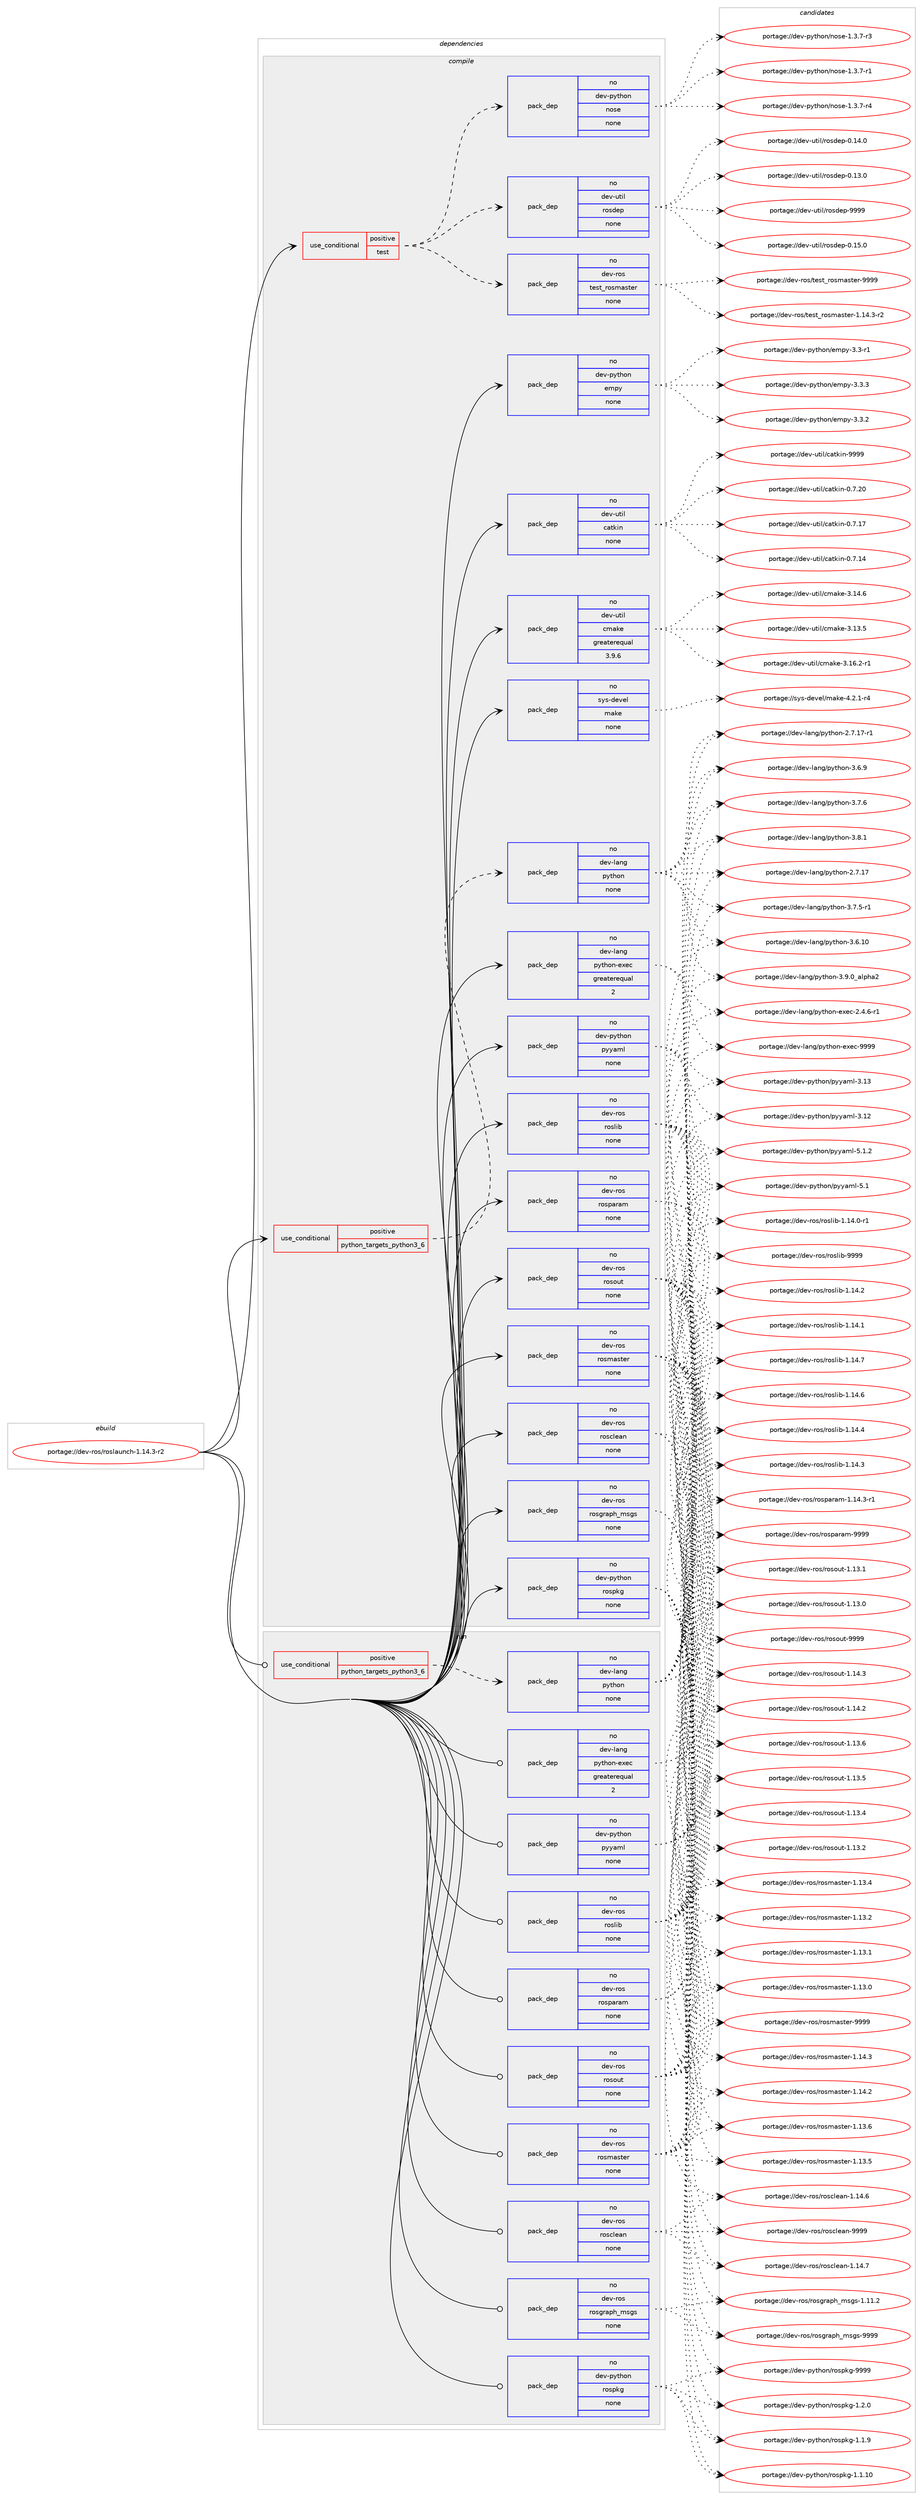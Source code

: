 digraph prolog {

# *************
# Graph options
# *************

newrank=true;
concentrate=true;
compound=true;
graph [rankdir=LR,fontname=Helvetica,fontsize=10,ranksep=1.5];#, ranksep=2.5, nodesep=0.2];
edge  [arrowhead=vee];
node  [fontname=Helvetica,fontsize=10];

# **********
# The ebuild
# **********

subgraph cluster_leftcol {
color=gray;
label=<<i>ebuild</i>>;
id [label="portage://dev-ros/roslaunch-1.14.3-r2", color=red, width=4, href="../dev-ros/roslaunch-1.14.3-r2.svg"];
}

# ****************
# The dependencies
# ****************

subgraph cluster_midcol {
color=gray;
label=<<i>dependencies</i>>;
subgraph cluster_compile {
fillcolor="#eeeeee";
style=filled;
label=<<i>compile</i>>;
subgraph cond97978 {
dependency388054 [label=<<TABLE BORDER="0" CELLBORDER="1" CELLSPACING="0" CELLPADDING="4"><TR><TD ROWSPAN="3" CELLPADDING="10">use_conditional</TD></TR><TR><TD>positive</TD></TR><TR><TD>python_targets_python3_6</TD></TR></TABLE>>, shape=none, color=red];
subgraph pack285223 {
dependency388055 [label=<<TABLE BORDER="0" CELLBORDER="1" CELLSPACING="0" CELLPADDING="4" WIDTH="220"><TR><TD ROWSPAN="6" CELLPADDING="30">pack_dep</TD></TR><TR><TD WIDTH="110">no</TD></TR><TR><TD>dev-lang</TD></TR><TR><TD>python</TD></TR><TR><TD>none</TD></TR><TR><TD></TD></TR></TABLE>>, shape=none, color=blue];
}
dependency388054:e -> dependency388055:w [weight=20,style="dashed",arrowhead="vee"];
}
id:e -> dependency388054:w [weight=20,style="solid",arrowhead="vee"];
subgraph cond97979 {
dependency388056 [label=<<TABLE BORDER="0" CELLBORDER="1" CELLSPACING="0" CELLPADDING="4"><TR><TD ROWSPAN="3" CELLPADDING="10">use_conditional</TD></TR><TR><TD>positive</TD></TR><TR><TD>test</TD></TR></TABLE>>, shape=none, color=red];
subgraph pack285224 {
dependency388057 [label=<<TABLE BORDER="0" CELLBORDER="1" CELLSPACING="0" CELLPADDING="4" WIDTH="220"><TR><TD ROWSPAN="6" CELLPADDING="30">pack_dep</TD></TR><TR><TD WIDTH="110">no</TD></TR><TR><TD>dev-util</TD></TR><TR><TD>rosdep</TD></TR><TR><TD>none</TD></TR><TR><TD></TD></TR></TABLE>>, shape=none, color=blue];
}
dependency388056:e -> dependency388057:w [weight=20,style="dashed",arrowhead="vee"];
subgraph pack285225 {
dependency388058 [label=<<TABLE BORDER="0" CELLBORDER="1" CELLSPACING="0" CELLPADDING="4" WIDTH="220"><TR><TD ROWSPAN="6" CELLPADDING="30">pack_dep</TD></TR><TR><TD WIDTH="110">no</TD></TR><TR><TD>dev-python</TD></TR><TR><TD>nose</TD></TR><TR><TD>none</TD></TR><TR><TD></TD></TR></TABLE>>, shape=none, color=blue];
}
dependency388056:e -> dependency388058:w [weight=20,style="dashed",arrowhead="vee"];
subgraph pack285226 {
dependency388059 [label=<<TABLE BORDER="0" CELLBORDER="1" CELLSPACING="0" CELLPADDING="4" WIDTH="220"><TR><TD ROWSPAN="6" CELLPADDING="30">pack_dep</TD></TR><TR><TD WIDTH="110">no</TD></TR><TR><TD>dev-ros</TD></TR><TR><TD>test_rosmaster</TD></TR><TR><TD>none</TD></TR><TR><TD></TD></TR></TABLE>>, shape=none, color=blue];
}
dependency388056:e -> dependency388059:w [weight=20,style="dashed",arrowhead="vee"];
}
id:e -> dependency388056:w [weight=20,style="solid",arrowhead="vee"];
subgraph pack285227 {
dependency388060 [label=<<TABLE BORDER="0" CELLBORDER="1" CELLSPACING="0" CELLPADDING="4" WIDTH="220"><TR><TD ROWSPAN="6" CELLPADDING="30">pack_dep</TD></TR><TR><TD WIDTH="110">no</TD></TR><TR><TD>dev-lang</TD></TR><TR><TD>python-exec</TD></TR><TR><TD>greaterequal</TD></TR><TR><TD>2</TD></TR></TABLE>>, shape=none, color=blue];
}
id:e -> dependency388060:w [weight=20,style="solid",arrowhead="vee"];
subgraph pack285228 {
dependency388061 [label=<<TABLE BORDER="0" CELLBORDER="1" CELLSPACING="0" CELLPADDING="4" WIDTH="220"><TR><TD ROWSPAN="6" CELLPADDING="30">pack_dep</TD></TR><TR><TD WIDTH="110">no</TD></TR><TR><TD>dev-python</TD></TR><TR><TD>empy</TD></TR><TR><TD>none</TD></TR><TR><TD></TD></TR></TABLE>>, shape=none, color=blue];
}
id:e -> dependency388061:w [weight=20,style="solid",arrowhead="vee"];
subgraph pack285229 {
dependency388062 [label=<<TABLE BORDER="0" CELLBORDER="1" CELLSPACING="0" CELLPADDING="4" WIDTH="220"><TR><TD ROWSPAN="6" CELLPADDING="30">pack_dep</TD></TR><TR><TD WIDTH="110">no</TD></TR><TR><TD>dev-python</TD></TR><TR><TD>pyyaml</TD></TR><TR><TD>none</TD></TR><TR><TD></TD></TR></TABLE>>, shape=none, color=blue];
}
id:e -> dependency388062:w [weight=20,style="solid",arrowhead="vee"];
subgraph pack285230 {
dependency388063 [label=<<TABLE BORDER="0" CELLBORDER="1" CELLSPACING="0" CELLPADDING="4" WIDTH="220"><TR><TD ROWSPAN="6" CELLPADDING="30">pack_dep</TD></TR><TR><TD WIDTH="110">no</TD></TR><TR><TD>dev-python</TD></TR><TR><TD>rospkg</TD></TR><TR><TD>none</TD></TR><TR><TD></TD></TR></TABLE>>, shape=none, color=blue];
}
id:e -> dependency388063:w [weight=20,style="solid",arrowhead="vee"];
subgraph pack285231 {
dependency388064 [label=<<TABLE BORDER="0" CELLBORDER="1" CELLSPACING="0" CELLPADDING="4" WIDTH="220"><TR><TD ROWSPAN="6" CELLPADDING="30">pack_dep</TD></TR><TR><TD WIDTH="110">no</TD></TR><TR><TD>dev-ros</TD></TR><TR><TD>rosclean</TD></TR><TR><TD>none</TD></TR><TR><TD></TD></TR></TABLE>>, shape=none, color=blue];
}
id:e -> dependency388064:w [weight=20,style="solid",arrowhead="vee"];
subgraph pack285232 {
dependency388065 [label=<<TABLE BORDER="0" CELLBORDER="1" CELLSPACING="0" CELLPADDING="4" WIDTH="220"><TR><TD ROWSPAN="6" CELLPADDING="30">pack_dep</TD></TR><TR><TD WIDTH="110">no</TD></TR><TR><TD>dev-ros</TD></TR><TR><TD>rosgraph_msgs</TD></TR><TR><TD>none</TD></TR><TR><TD></TD></TR></TABLE>>, shape=none, color=blue];
}
id:e -> dependency388065:w [weight=20,style="solid",arrowhead="vee"];
subgraph pack285233 {
dependency388066 [label=<<TABLE BORDER="0" CELLBORDER="1" CELLSPACING="0" CELLPADDING="4" WIDTH="220"><TR><TD ROWSPAN="6" CELLPADDING="30">pack_dep</TD></TR><TR><TD WIDTH="110">no</TD></TR><TR><TD>dev-ros</TD></TR><TR><TD>roslib</TD></TR><TR><TD>none</TD></TR><TR><TD></TD></TR></TABLE>>, shape=none, color=blue];
}
id:e -> dependency388066:w [weight=20,style="solid",arrowhead="vee"];
subgraph pack285234 {
dependency388067 [label=<<TABLE BORDER="0" CELLBORDER="1" CELLSPACING="0" CELLPADDING="4" WIDTH="220"><TR><TD ROWSPAN="6" CELLPADDING="30">pack_dep</TD></TR><TR><TD WIDTH="110">no</TD></TR><TR><TD>dev-ros</TD></TR><TR><TD>rosmaster</TD></TR><TR><TD>none</TD></TR><TR><TD></TD></TR></TABLE>>, shape=none, color=blue];
}
id:e -> dependency388067:w [weight=20,style="solid",arrowhead="vee"];
subgraph pack285235 {
dependency388068 [label=<<TABLE BORDER="0" CELLBORDER="1" CELLSPACING="0" CELLPADDING="4" WIDTH="220"><TR><TD ROWSPAN="6" CELLPADDING="30">pack_dep</TD></TR><TR><TD WIDTH="110">no</TD></TR><TR><TD>dev-ros</TD></TR><TR><TD>rosout</TD></TR><TR><TD>none</TD></TR><TR><TD></TD></TR></TABLE>>, shape=none, color=blue];
}
id:e -> dependency388068:w [weight=20,style="solid",arrowhead="vee"];
subgraph pack285236 {
dependency388069 [label=<<TABLE BORDER="0" CELLBORDER="1" CELLSPACING="0" CELLPADDING="4" WIDTH="220"><TR><TD ROWSPAN="6" CELLPADDING="30">pack_dep</TD></TR><TR><TD WIDTH="110">no</TD></TR><TR><TD>dev-ros</TD></TR><TR><TD>rosparam</TD></TR><TR><TD>none</TD></TR><TR><TD></TD></TR></TABLE>>, shape=none, color=blue];
}
id:e -> dependency388069:w [weight=20,style="solid",arrowhead="vee"];
subgraph pack285237 {
dependency388070 [label=<<TABLE BORDER="0" CELLBORDER="1" CELLSPACING="0" CELLPADDING="4" WIDTH="220"><TR><TD ROWSPAN="6" CELLPADDING="30">pack_dep</TD></TR><TR><TD WIDTH="110">no</TD></TR><TR><TD>dev-util</TD></TR><TR><TD>catkin</TD></TR><TR><TD>none</TD></TR><TR><TD></TD></TR></TABLE>>, shape=none, color=blue];
}
id:e -> dependency388070:w [weight=20,style="solid",arrowhead="vee"];
subgraph pack285238 {
dependency388071 [label=<<TABLE BORDER="0" CELLBORDER="1" CELLSPACING="0" CELLPADDING="4" WIDTH="220"><TR><TD ROWSPAN="6" CELLPADDING="30">pack_dep</TD></TR><TR><TD WIDTH="110">no</TD></TR><TR><TD>dev-util</TD></TR><TR><TD>cmake</TD></TR><TR><TD>greaterequal</TD></TR><TR><TD>3.9.6</TD></TR></TABLE>>, shape=none, color=blue];
}
id:e -> dependency388071:w [weight=20,style="solid",arrowhead="vee"];
subgraph pack285239 {
dependency388072 [label=<<TABLE BORDER="0" CELLBORDER="1" CELLSPACING="0" CELLPADDING="4" WIDTH="220"><TR><TD ROWSPAN="6" CELLPADDING="30">pack_dep</TD></TR><TR><TD WIDTH="110">no</TD></TR><TR><TD>sys-devel</TD></TR><TR><TD>make</TD></TR><TR><TD>none</TD></TR><TR><TD></TD></TR></TABLE>>, shape=none, color=blue];
}
id:e -> dependency388072:w [weight=20,style="solid",arrowhead="vee"];
}
subgraph cluster_compileandrun {
fillcolor="#eeeeee";
style=filled;
label=<<i>compile and run</i>>;
}
subgraph cluster_run {
fillcolor="#eeeeee";
style=filled;
label=<<i>run</i>>;
subgraph cond97980 {
dependency388073 [label=<<TABLE BORDER="0" CELLBORDER="1" CELLSPACING="0" CELLPADDING="4"><TR><TD ROWSPAN="3" CELLPADDING="10">use_conditional</TD></TR><TR><TD>positive</TD></TR><TR><TD>python_targets_python3_6</TD></TR></TABLE>>, shape=none, color=red];
subgraph pack285240 {
dependency388074 [label=<<TABLE BORDER="0" CELLBORDER="1" CELLSPACING="0" CELLPADDING="4" WIDTH="220"><TR><TD ROWSPAN="6" CELLPADDING="30">pack_dep</TD></TR><TR><TD WIDTH="110">no</TD></TR><TR><TD>dev-lang</TD></TR><TR><TD>python</TD></TR><TR><TD>none</TD></TR><TR><TD></TD></TR></TABLE>>, shape=none, color=blue];
}
dependency388073:e -> dependency388074:w [weight=20,style="dashed",arrowhead="vee"];
}
id:e -> dependency388073:w [weight=20,style="solid",arrowhead="odot"];
subgraph pack285241 {
dependency388075 [label=<<TABLE BORDER="0" CELLBORDER="1" CELLSPACING="0" CELLPADDING="4" WIDTH="220"><TR><TD ROWSPAN="6" CELLPADDING="30">pack_dep</TD></TR><TR><TD WIDTH="110">no</TD></TR><TR><TD>dev-lang</TD></TR><TR><TD>python-exec</TD></TR><TR><TD>greaterequal</TD></TR><TR><TD>2</TD></TR></TABLE>>, shape=none, color=blue];
}
id:e -> dependency388075:w [weight=20,style="solid",arrowhead="odot"];
subgraph pack285242 {
dependency388076 [label=<<TABLE BORDER="0" CELLBORDER="1" CELLSPACING="0" CELLPADDING="4" WIDTH="220"><TR><TD ROWSPAN="6" CELLPADDING="30">pack_dep</TD></TR><TR><TD WIDTH="110">no</TD></TR><TR><TD>dev-python</TD></TR><TR><TD>pyyaml</TD></TR><TR><TD>none</TD></TR><TR><TD></TD></TR></TABLE>>, shape=none, color=blue];
}
id:e -> dependency388076:w [weight=20,style="solid",arrowhead="odot"];
subgraph pack285243 {
dependency388077 [label=<<TABLE BORDER="0" CELLBORDER="1" CELLSPACING="0" CELLPADDING="4" WIDTH="220"><TR><TD ROWSPAN="6" CELLPADDING="30">pack_dep</TD></TR><TR><TD WIDTH="110">no</TD></TR><TR><TD>dev-python</TD></TR><TR><TD>rospkg</TD></TR><TR><TD>none</TD></TR><TR><TD></TD></TR></TABLE>>, shape=none, color=blue];
}
id:e -> dependency388077:w [weight=20,style="solid",arrowhead="odot"];
subgraph pack285244 {
dependency388078 [label=<<TABLE BORDER="0" CELLBORDER="1" CELLSPACING="0" CELLPADDING="4" WIDTH="220"><TR><TD ROWSPAN="6" CELLPADDING="30">pack_dep</TD></TR><TR><TD WIDTH="110">no</TD></TR><TR><TD>dev-ros</TD></TR><TR><TD>rosclean</TD></TR><TR><TD>none</TD></TR><TR><TD></TD></TR></TABLE>>, shape=none, color=blue];
}
id:e -> dependency388078:w [weight=20,style="solid",arrowhead="odot"];
subgraph pack285245 {
dependency388079 [label=<<TABLE BORDER="0" CELLBORDER="1" CELLSPACING="0" CELLPADDING="4" WIDTH="220"><TR><TD ROWSPAN="6" CELLPADDING="30">pack_dep</TD></TR><TR><TD WIDTH="110">no</TD></TR><TR><TD>dev-ros</TD></TR><TR><TD>rosgraph_msgs</TD></TR><TR><TD>none</TD></TR><TR><TD></TD></TR></TABLE>>, shape=none, color=blue];
}
id:e -> dependency388079:w [weight=20,style="solid",arrowhead="odot"];
subgraph pack285246 {
dependency388080 [label=<<TABLE BORDER="0" CELLBORDER="1" CELLSPACING="0" CELLPADDING="4" WIDTH="220"><TR><TD ROWSPAN="6" CELLPADDING="30">pack_dep</TD></TR><TR><TD WIDTH="110">no</TD></TR><TR><TD>dev-ros</TD></TR><TR><TD>roslib</TD></TR><TR><TD>none</TD></TR><TR><TD></TD></TR></TABLE>>, shape=none, color=blue];
}
id:e -> dependency388080:w [weight=20,style="solid",arrowhead="odot"];
subgraph pack285247 {
dependency388081 [label=<<TABLE BORDER="0" CELLBORDER="1" CELLSPACING="0" CELLPADDING="4" WIDTH="220"><TR><TD ROWSPAN="6" CELLPADDING="30">pack_dep</TD></TR><TR><TD WIDTH="110">no</TD></TR><TR><TD>dev-ros</TD></TR><TR><TD>rosmaster</TD></TR><TR><TD>none</TD></TR><TR><TD></TD></TR></TABLE>>, shape=none, color=blue];
}
id:e -> dependency388081:w [weight=20,style="solid",arrowhead="odot"];
subgraph pack285248 {
dependency388082 [label=<<TABLE BORDER="0" CELLBORDER="1" CELLSPACING="0" CELLPADDING="4" WIDTH="220"><TR><TD ROWSPAN="6" CELLPADDING="30">pack_dep</TD></TR><TR><TD WIDTH="110">no</TD></TR><TR><TD>dev-ros</TD></TR><TR><TD>rosout</TD></TR><TR><TD>none</TD></TR><TR><TD></TD></TR></TABLE>>, shape=none, color=blue];
}
id:e -> dependency388082:w [weight=20,style="solid",arrowhead="odot"];
subgraph pack285249 {
dependency388083 [label=<<TABLE BORDER="0" CELLBORDER="1" CELLSPACING="0" CELLPADDING="4" WIDTH="220"><TR><TD ROWSPAN="6" CELLPADDING="30">pack_dep</TD></TR><TR><TD WIDTH="110">no</TD></TR><TR><TD>dev-ros</TD></TR><TR><TD>rosparam</TD></TR><TR><TD>none</TD></TR><TR><TD></TD></TR></TABLE>>, shape=none, color=blue];
}
id:e -> dependency388083:w [weight=20,style="solid",arrowhead="odot"];
}
}

# **************
# The candidates
# **************

subgraph cluster_choices {
rank=same;
color=gray;
label=<<i>candidates</i>>;

subgraph choice285223 {
color=black;
nodesep=1;
choice10010111845108971101034711212111610411111045514657464895971081121049750 [label="portage://dev-lang/python-3.9.0_alpha2", color=red, width=4,href="../dev-lang/python-3.9.0_alpha2.svg"];
choice100101118451089711010347112121116104111110455146564649 [label="portage://dev-lang/python-3.8.1", color=red, width=4,href="../dev-lang/python-3.8.1.svg"];
choice100101118451089711010347112121116104111110455146554654 [label="portage://dev-lang/python-3.7.6", color=red, width=4,href="../dev-lang/python-3.7.6.svg"];
choice1001011184510897110103471121211161041111104551465546534511449 [label="portage://dev-lang/python-3.7.5-r1", color=red, width=4,href="../dev-lang/python-3.7.5-r1.svg"];
choice100101118451089711010347112121116104111110455146544657 [label="portage://dev-lang/python-3.6.9", color=red, width=4,href="../dev-lang/python-3.6.9.svg"];
choice10010111845108971101034711212111610411111045514654464948 [label="portage://dev-lang/python-3.6.10", color=red, width=4,href="../dev-lang/python-3.6.10.svg"];
choice100101118451089711010347112121116104111110455046554649554511449 [label="portage://dev-lang/python-2.7.17-r1", color=red, width=4,href="../dev-lang/python-2.7.17-r1.svg"];
choice10010111845108971101034711212111610411111045504655464955 [label="portage://dev-lang/python-2.7.17", color=red, width=4,href="../dev-lang/python-2.7.17.svg"];
dependency388055:e -> choice10010111845108971101034711212111610411111045514657464895971081121049750:w [style=dotted,weight="100"];
dependency388055:e -> choice100101118451089711010347112121116104111110455146564649:w [style=dotted,weight="100"];
dependency388055:e -> choice100101118451089711010347112121116104111110455146554654:w [style=dotted,weight="100"];
dependency388055:e -> choice1001011184510897110103471121211161041111104551465546534511449:w [style=dotted,weight="100"];
dependency388055:e -> choice100101118451089711010347112121116104111110455146544657:w [style=dotted,weight="100"];
dependency388055:e -> choice10010111845108971101034711212111610411111045514654464948:w [style=dotted,weight="100"];
dependency388055:e -> choice100101118451089711010347112121116104111110455046554649554511449:w [style=dotted,weight="100"];
dependency388055:e -> choice10010111845108971101034711212111610411111045504655464955:w [style=dotted,weight="100"];
}
subgraph choice285224 {
color=black;
nodesep=1;
choice10010111845117116105108471141111151001011124557575757 [label="portage://dev-util/rosdep-9999", color=red, width=4,href="../dev-util/rosdep-9999.svg"];
choice100101118451171161051084711411111510010111245484649534648 [label="portage://dev-util/rosdep-0.15.0", color=red, width=4,href="../dev-util/rosdep-0.15.0.svg"];
choice100101118451171161051084711411111510010111245484649524648 [label="portage://dev-util/rosdep-0.14.0", color=red, width=4,href="../dev-util/rosdep-0.14.0.svg"];
choice100101118451171161051084711411111510010111245484649514648 [label="portage://dev-util/rosdep-0.13.0", color=red, width=4,href="../dev-util/rosdep-0.13.0.svg"];
dependency388057:e -> choice10010111845117116105108471141111151001011124557575757:w [style=dotted,weight="100"];
dependency388057:e -> choice100101118451171161051084711411111510010111245484649534648:w [style=dotted,weight="100"];
dependency388057:e -> choice100101118451171161051084711411111510010111245484649524648:w [style=dotted,weight="100"];
dependency388057:e -> choice100101118451171161051084711411111510010111245484649514648:w [style=dotted,weight="100"];
}
subgraph choice285225 {
color=black;
nodesep=1;
choice10010111845112121116104111110471101111151014549465146554511452 [label="portage://dev-python/nose-1.3.7-r4", color=red, width=4,href="../dev-python/nose-1.3.7-r4.svg"];
choice10010111845112121116104111110471101111151014549465146554511451 [label="portage://dev-python/nose-1.3.7-r3", color=red, width=4,href="../dev-python/nose-1.3.7-r3.svg"];
choice10010111845112121116104111110471101111151014549465146554511449 [label="portage://dev-python/nose-1.3.7-r1", color=red, width=4,href="../dev-python/nose-1.3.7-r1.svg"];
dependency388058:e -> choice10010111845112121116104111110471101111151014549465146554511452:w [style=dotted,weight="100"];
dependency388058:e -> choice10010111845112121116104111110471101111151014549465146554511451:w [style=dotted,weight="100"];
dependency388058:e -> choice10010111845112121116104111110471101111151014549465146554511449:w [style=dotted,weight="100"];
}
subgraph choice285226 {
color=black;
nodesep=1;
choice100101118451141111154711610111511695114111115109971151161011144557575757 [label="portage://dev-ros/test_rosmaster-9999", color=red, width=4,href="../dev-ros/test_rosmaster-9999.svg"];
choice10010111845114111115471161011151169511411111510997115116101114454946495246514511450 [label="portage://dev-ros/test_rosmaster-1.14.3-r2", color=red, width=4,href="../dev-ros/test_rosmaster-1.14.3-r2.svg"];
dependency388059:e -> choice100101118451141111154711610111511695114111115109971151161011144557575757:w [style=dotted,weight="100"];
dependency388059:e -> choice10010111845114111115471161011151169511411111510997115116101114454946495246514511450:w [style=dotted,weight="100"];
}
subgraph choice285227 {
color=black;
nodesep=1;
choice10010111845108971101034711212111610411111045101120101994557575757 [label="portage://dev-lang/python-exec-9999", color=red, width=4,href="../dev-lang/python-exec-9999.svg"];
choice10010111845108971101034711212111610411111045101120101994550465246544511449 [label="portage://dev-lang/python-exec-2.4.6-r1", color=red, width=4,href="../dev-lang/python-exec-2.4.6-r1.svg"];
dependency388060:e -> choice10010111845108971101034711212111610411111045101120101994557575757:w [style=dotted,weight="100"];
dependency388060:e -> choice10010111845108971101034711212111610411111045101120101994550465246544511449:w [style=dotted,weight="100"];
}
subgraph choice285228 {
color=black;
nodesep=1;
choice1001011184511212111610411111047101109112121455146514651 [label="portage://dev-python/empy-3.3.3", color=red, width=4,href="../dev-python/empy-3.3.3.svg"];
choice1001011184511212111610411111047101109112121455146514650 [label="portage://dev-python/empy-3.3.2", color=red, width=4,href="../dev-python/empy-3.3.2.svg"];
choice1001011184511212111610411111047101109112121455146514511449 [label="portage://dev-python/empy-3.3-r1", color=red, width=4,href="../dev-python/empy-3.3-r1.svg"];
dependency388061:e -> choice1001011184511212111610411111047101109112121455146514651:w [style=dotted,weight="100"];
dependency388061:e -> choice1001011184511212111610411111047101109112121455146514650:w [style=dotted,weight="100"];
dependency388061:e -> choice1001011184511212111610411111047101109112121455146514511449:w [style=dotted,weight="100"];
}
subgraph choice285229 {
color=black;
nodesep=1;
choice100101118451121211161041111104711212112197109108455346494650 [label="portage://dev-python/pyyaml-5.1.2", color=red, width=4,href="../dev-python/pyyaml-5.1.2.svg"];
choice10010111845112121116104111110471121211219710910845534649 [label="portage://dev-python/pyyaml-5.1", color=red, width=4,href="../dev-python/pyyaml-5.1.svg"];
choice1001011184511212111610411111047112121121971091084551464951 [label="portage://dev-python/pyyaml-3.13", color=red, width=4,href="../dev-python/pyyaml-3.13.svg"];
choice1001011184511212111610411111047112121121971091084551464950 [label="portage://dev-python/pyyaml-3.12", color=red, width=4,href="../dev-python/pyyaml-3.12.svg"];
dependency388062:e -> choice100101118451121211161041111104711212112197109108455346494650:w [style=dotted,weight="100"];
dependency388062:e -> choice10010111845112121116104111110471121211219710910845534649:w [style=dotted,weight="100"];
dependency388062:e -> choice1001011184511212111610411111047112121121971091084551464951:w [style=dotted,weight="100"];
dependency388062:e -> choice1001011184511212111610411111047112121121971091084551464950:w [style=dotted,weight="100"];
}
subgraph choice285230 {
color=black;
nodesep=1;
choice10010111845112121116104111110471141111151121071034557575757 [label="portage://dev-python/rospkg-9999", color=red, width=4,href="../dev-python/rospkg-9999.svg"];
choice1001011184511212111610411111047114111115112107103454946504648 [label="portage://dev-python/rospkg-1.2.0", color=red, width=4,href="../dev-python/rospkg-1.2.0.svg"];
choice1001011184511212111610411111047114111115112107103454946494657 [label="portage://dev-python/rospkg-1.1.9", color=red, width=4,href="../dev-python/rospkg-1.1.9.svg"];
choice100101118451121211161041111104711411111511210710345494649464948 [label="portage://dev-python/rospkg-1.1.10", color=red, width=4,href="../dev-python/rospkg-1.1.10.svg"];
dependency388063:e -> choice10010111845112121116104111110471141111151121071034557575757:w [style=dotted,weight="100"];
dependency388063:e -> choice1001011184511212111610411111047114111115112107103454946504648:w [style=dotted,weight="100"];
dependency388063:e -> choice1001011184511212111610411111047114111115112107103454946494657:w [style=dotted,weight="100"];
dependency388063:e -> choice100101118451121211161041111104711411111511210710345494649464948:w [style=dotted,weight="100"];
}
subgraph choice285231 {
color=black;
nodesep=1;
choice100101118451141111154711411111599108101971104557575757 [label="portage://dev-ros/rosclean-9999", color=red, width=4,href="../dev-ros/rosclean-9999.svg"];
choice1001011184511411111547114111115991081019711045494649524655 [label="portage://dev-ros/rosclean-1.14.7", color=red, width=4,href="../dev-ros/rosclean-1.14.7.svg"];
choice1001011184511411111547114111115991081019711045494649524654 [label="portage://dev-ros/rosclean-1.14.6", color=red, width=4,href="../dev-ros/rosclean-1.14.6.svg"];
dependency388064:e -> choice100101118451141111154711411111599108101971104557575757:w [style=dotted,weight="100"];
dependency388064:e -> choice1001011184511411111547114111115991081019711045494649524655:w [style=dotted,weight="100"];
dependency388064:e -> choice1001011184511411111547114111115991081019711045494649524654:w [style=dotted,weight="100"];
}
subgraph choice285232 {
color=black;
nodesep=1;
choice100101118451141111154711411111510311497112104951091151031154557575757 [label="portage://dev-ros/rosgraph_msgs-9999", color=red, width=4,href="../dev-ros/rosgraph_msgs-9999.svg"];
choice1001011184511411111547114111115103114971121049510911510311545494649494650 [label="portage://dev-ros/rosgraph_msgs-1.11.2", color=red, width=4,href="../dev-ros/rosgraph_msgs-1.11.2.svg"];
dependency388065:e -> choice100101118451141111154711411111510311497112104951091151031154557575757:w [style=dotted,weight="100"];
dependency388065:e -> choice1001011184511411111547114111115103114971121049510911510311545494649494650:w [style=dotted,weight="100"];
}
subgraph choice285233 {
color=black;
nodesep=1;
choice1001011184511411111547114111115108105984557575757 [label="portage://dev-ros/roslib-9999", color=red, width=4,href="../dev-ros/roslib-9999.svg"];
choice10010111845114111115471141111151081059845494649524655 [label="portage://dev-ros/roslib-1.14.7", color=red, width=4,href="../dev-ros/roslib-1.14.7.svg"];
choice10010111845114111115471141111151081059845494649524654 [label="portage://dev-ros/roslib-1.14.6", color=red, width=4,href="../dev-ros/roslib-1.14.6.svg"];
choice10010111845114111115471141111151081059845494649524652 [label="portage://dev-ros/roslib-1.14.4", color=red, width=4,href="../dev-ros/roslib-1.14.4.svg"];
choice10010111845114111115471141111151081059845494649524651 [label="portage://dev-ros/roslib-1.14.3", color=red, width=4,href="../dev-ros/roslib-1.14.3.svg"];
choice10010111845114111115471141111151081059845494649524650 [label="portage://dev-ros/roslib-1.14.2", color=red, width=4,href="../dev-ros/roslib-1.14.2.svg"];
choice10010111845114111115471141111151081059845494649524649 [label="portage://dev-ros/roslib-1.14.1", color=red, width=4,href="../dev-ros/roslib-1.14.1.svg"];
choice100101118451141111154711411111510810598454946495246484511449 [label="portage://dev-ros/roslib-1.14.0-r1", color=red, width=4,href="../dev-ros/roslib-1.14.0-r1.svg"];
dependency388066:e -> choice1001011184511411111547114111115108105984557575757:w [style=dotted,weight="100"];
dependency388066:e -> choice10010111845114111115471141111151081059845494649524655:w [style=dotted,weight="100"];
dependency388066:e -> choice10010111845114111115471141111151081059845494649524654:w [style=dotted,weight="100"];
dependency388066:e -> choice10010111845114111115471141111151081059845494649524652:w [style=dotted,weight="100"];
dependency388066:e -> choice10010111845114111115471141111151081059845494649524651:w [style=dotted,weight="100"];
dependency388066:e -> choice10010111845114111115471141111151081059845494649524650:w [style=dotted,weight="100"];
dependency388066:e -> choice10010111845114111115471141111151081059845494649524649:w [style=dotted,weight="100"];
dependency388066:e -> choice100101118451141111154711411111510810598454946495246484511449:w [style=dotted,weight="100"];
}
subgraph choice285234 {
color=black;
nodesep=1;
choice1001011184511411111547114111115109971151161011144557575757 [label="portage://dev-ros/rosmaster-9999", color=red, width=4,href="../dev-ros/rosmaster-9999.svg"];
choice10010111845114111115471141111151099711511610111445494649524651 [label="portage://dev-ros/rosmaster-1.14.3", color=red, width=4,href="../dev-ros/rosmaster-1.14.3.svg"];
choice10010111845114111115471141111151099711511610111445494649524650 [label="portage://dev-ros/rosmaster-1.14.2", color=red, width=4,href="../dev-ros/rosmaster-1.14.2.svg"];
choice10010111845114111115471141111151099711511610111445494649514654 [label="portage://dev-ros/rosmaster-1.13.6", color=red, width=4,href="../dev-ros/rosmaster-1.13.6.svg"];
choice10010111845114111115471141111151099711511610111445494649514653 [label="portage://dev-ros/rosmaster-1.13.5", color=red, width=4,href="../dev-ros/rosmaster-1.13.5.svg"];
choice10010111845114111115471141111151099711511610111445494649514652 [label="portage://dev-ros/rosmaster-1.13.4", color=red, width=4,href="../dev-ros/rosmaster-1.13.4.svg"];
choice10010111845114111115471141111151099711511610111445494649514650 [label="portage://dev-ros/rosmaster-1.13.2", color=red, width=4,href="../dev-ros/rosmaster-1.13.2.svg"];
choice10010111845114111115471141111151099711511610111445494649514649 [label="portage://dev-ros/rosmaster-1.13.1", color=red, width=4,href="../dev-ros/rosmaster-1.13.1.svg"];
choice10010111845114111115471141111151099711511610111445494649514648 [label="portage://dev-ros/rosmaster-1.13.0", color=red, width=4,href="../dev-ros/rosmaster-1.13.0.svg"];
dependency388067:e -> choice1001011184511411111547114111115109971151161011144557575757:w [style=dotted,weight="100"];
dependency388067:e -> choice10010111845114111115471141111151099711511610111445494649524651:w [style=dotted,weight="100"];
dependency388067:e -> choice10010111845114111115471141111151099711511610111445494649524650:w [style=dotted,weight="100"];
dependency388067:e -> choice10010111845114111115471141111151099711511610111445494649514654:w [style=dotted,weight="100"];
dependency388067:e -> choice10010111845114111115471141111151099711511610111445494649514653:w [style=dotted,weight="100"];
dependency388067:e -> choice10010111845114111115471141111151099711511610111445494649514652:w [style=dotted,weight="100"];
dependency388067:e -> choice10010111845114111115471141111151099711511610111445494649514650:w [style=dotted,weight="100"];
dependency388067:e -> choice10010111845114111115471141111151099711511610111445494649514649:w [style=dotted,weight="100"];
dependency388067:e -> choice10010111845114111115471141111151099711511610111445494649514648:w [style=dotted,weight="100"];
}
subgraph choice285235 {
color=black;
nodesep=1;
choice10010111845114111115471141111151111171164557575757 [label="portage://dev-ros/rosout-9999", color=red, width=4,href="../dev-ros/rosout-9999.svg"];
choice100101118451141111154711411111511111711645494649524651 [label="portage://dev-ros/rosout-1.14.3", color=red, width=4,href="../dev-ros/rosout-1.14.3.svg"];
choice100101118451141111154711411111511111711645494649524650 [label="portage://dev-ros/rosout-1.14.2", color=red, width=4,href="../dev-ros/rosout-1.14.2.svg"];
choice100101118451141111154711411111511111711645494649514654 [label="portage://dev-ros/rosout-1.13.6", color=red, width=4,href="../dev-ros/rosout-1.13.6.svg"];
choice100101118451141111154711411111511111711645494649514653 [label="portage://dev-ros/rosout-1.13.5", color=red, width=4,href="../dev-ros/rosout-1.13.5.svg"];
choice100101118451141111154711411111511111711645494649514652 [label="portage://dev-ros/rosout-1.13.4", color=red, width=4,href="../dev-ros/rosout-1.13.4.svg"];
choice100101118451141111154711411111511111711645494649514650 [label="portage://dev-ros/rosout-1.13.2", color=red, width=4,href="../dev-ros/rosout-1.13.2.svg"];
choice100101118451141111154711411111511111711645494649514649 [label="portage://dev-ros/rosout-1.13.1", color=red, width=4,href="../dev-ros/rosout-1.13.1.svg"];
choice100101118451141111154711411111511111711645494649514648 [label="portage://dev-ros/rosout-1.13.0", color=red, width=4,href="../dev-ros/rosout-1.13.0.svg"];
dependency388068:e -> choice10010111845114111115471141111151111171164557575757:w [style=dotted,weight="100"];
dependency388068:e -> choice100101118451141111154711411111511111711645494649524651:w [style=dotted,weight="100"];
dependency388068:e -> choice100101118451141111154711411111511111711645494649524650:w [style=dotted,weight="100"];
dependency388068:e -> choice100101118451141111154711411111511111711645494649514654:w [style=dotted,weight="100"];
dependency388068:e -> choice100101118451141111154711411111511111711645494649514653:w [style=dotted,weight="100"];
dependency388068:e -> choice100101118451141111154711411111511111711645494649514652:w [style=dotted,weight="100"];
dependency388068:e -> choice100101118451141111154711411111511111711645494649514650:w [style=dotted,weight="100"];
dependency388068:e -> choice100101118451141111154711411111511111711645494649514649:w [style=dotted,weight="100"];
dependency388068:e -> choice100101118451141111154711411111511111711645494649514648:w [style=dotted,weight="100"];
}
subgraph choice285236 {
color=black;
nodesep=1;
choice100101118451141111154711411111511297114971094557575757 [label="portage://dev-ros/rosparam-9999", color=red, width=4,href="../dev-ros/rosparam-9999.svg"];
choice10010111845114111115471141111151129711497109454946495246514511449 [label="portage://dev-ros/rosparam-1.14.3-r1", color=red, width=4,href="../dev-ros/rosparam-1.14.3-r1.svg"];
dependency388069:e -> choice100101118451141111154711411111511297114971094557575757:w [style=dotted,weight="100"];
dependency388069:e -> choice10010111845114111115471141111151129711497109454946495246514511449:w [style=dotted,weight="100"];
}
subgraph choice285237 {
color=black;
nodesep=1;
choice100101118451171161051084799971161071051104557575757 [label="portage://dev-util/catkin-9999", color=red, width=4,href="../dev-util/catkin-9999.svg"];
choice1001011184511711610510847999711610710511045484655465048 [label="portage://dev-util/catkin-0.7.20", color=red, width=4,href="../dev-util/catkin-0.7.20.svg"];
choice1001011184511711610510847999711610710511045484655464955 [label="portage://dev-util/catkin-0.7.17", color=red, width=4,href="../dev-util/catkin-0.7.17.svg"];
choice1001011184511711610510847999711610710511045484655464952 [label="portage://dev-util/catkin-0.7.14", color=red, width=4,href="../dev-util/catkin-0.7.14.svg"];
dependency388070:e -> choice100101118451171161051084799971161071051104557575757:w [style=dotted,weight="100"];
dependency388070:e -> choice1001011184511711610510847999711610710511045484655465048:w [style=dotted,weight="100"];
dependency388070:e -> choice1001011184511711610510847999711610710511045484655464955:w [style=dotted,weight="100"];
dependency388070:e -> choice1001011184511711610510847999711610710511045484655464952:w [style=dotted,weight="100"];
}
subgraph choice285238 {
color=black;
nodesep=1;
choice10010111845117116105108479910997107101455146495446504511449 [label="portage://dev-util/cmake-3.16.2-r1", color=red, width=4,href="../dev-util/cmake-3.16.2-r1.svg"];
choice1001011184511711610510847991099710710145514649524654 [label="portage://dev-util/cmake-3.14.6", color=red, width=4,href="../dev-util/cmake-3.14.6.svg"];
choice1001011184511711610510847991099710710145514649514653 [label="portage://dev-util/cmake-3.13.5", color=red, width=4,href="../dev-util/cmake-3.13.5.svg"];
dependency388071:e -> choice10010111845117116105108479910997107101455146495446504511449:w [style=dotted,weight="100"];
dependency388071:e -> choice1001011184511711610510847991099710710145514649524654:w [style=dotted,weight="100"];
dependency388071:e -> choice1001011184511711610510847991099710710145514649514653:w [style=dotted,weight="100"];
}
subgraph choice285239 {
color=black;
nodesep=1;
choice1151211154510010111810110847109971071014552465046494511452 [label="portage://sys-devel/make-4.2.1-r4", color=red, width=4,href="../sys-devel/make-4.2.1-r4.svg"];
dependency388072:e -> choice1151211154510010111810110847109971071014552465046494511452:w [style=dotted,weight="100"];
}
subgraph choice285240 {
color=black;
nodesep=1;
choice10010111845108971101034711212111610411111045514657464895971081121049750 [label="portage://dev-lang/python-3.9.0_alpha2", color=red, width=4,href="../dev-lang/python-3.9.0_alpha2.svg"];
choice100101118451089711010347112121116104111110455146564649 [label="portage://dev-lang/python-3.8.1", color=red, width=4,href="../dev-lang/python-3.8.1.svg"];
choice100101118451089711010347112121116104111110455146554654 [label="portage://dev-lang/python-3.7.6", color=red, width=4,href="../dev-lang/python-3.7.6.svg"];
choice1001011184510897110103471121211161041111104551465546534511449 [label="portage://dev-lang/python-3.7.5-r1", color=red, width=4,href="../dev-lang/python-3.7.5-r1.svg"];
choice100101118451089711010347112121116104111110455146544657 [label="portage://dev-lang/python-3.6.9", color=red, width=4,href="../dev-lang/python-3.6.9.svg"];
choice10010111845108971101034711212111610411111045514654464948 [label="portage://dev-lang/python-3.6.10", color=red, width=4,href="../dev-lang/python-3.6.10.svg"];
choice100101118451089711010347112121116104111110455046554649554511449 [label="portage://dev-lang/python-2.7.17-r1", color=red, width=4,href="../dev-lang/python-2.7.17-r1.svg"];
choice10010111845108971101034711212111610411111045504655464955 [label="portage://dev-lang/python-2.7.17", color=red, width=4,href="../dev-lang/python-2.7.17.svg"];
dependency388074:e -> choice10010111845108971101034711212111610411111045514657464895971081121049750:w [style=dotted,weight="100"];
dependency388074:e -> choice100101118451089711010347112121116104111110455146564649:w [style=dotted,weight="100"];
dependency388074:e -> choice100101118451089711010347112121116104111110455146554654:w [style=dotted,weight="100"];
dependency388074:e -> choice1001011184510897110103471121211161041111104551465546534511449:w [style=dotted,weight="100"];
dependency388074:e -> choice100101118451089711010347112121116104111110455146544657:w [style=dotted,weight="100"];
dependency388074:e -> choice10010111845108971101034711212111610411111045514654464948:w [style=dotted,weight="100"];
dependency388074:e -> choice100101118451089711010347112121116104111110455046554649554511449:w [style=dotted,weight="100"];
dependency388074:e -> choice10010111845108971101034711212111610411111045504655464955:w [style=dotted,weight="100"];
}
subgraph choice285241 {
color=black;
nodesep=1;
choice10010111845108971101034711212111610411111045101120101994557575757 [label="portage://dev-lang/python-exec-9999", color=red, width=4,href="../dev-lang/python-exec-9999.svg"];
choice10010111845108971101034711212111610411111045101120101994550465246544511449 [label="portage://dev-lang/python-exec-2.4.6-r1", color=red, width=4,href="../dev-lang/python-exec-2.4.6-r1.svg"];
dependency388075:e -> choice10010111845108971101034711212111610411111045101120101994557575757:w [style=dotted,weight="100"];
dependency388075:e -> choice10010111845108971101034711212111610411111045101120101994550465246544511449:w [style=dotted,weight="100"];
}
subgraph choice285242 {
color=black;
nodesep=1;
choice100101118451121211161041111104711212112197109108455346494650 [label="portage://dev-python/pyyaml-5.1.2", color=red, width=4,href="../dev-python/pyyaml-5.1.2.svg"];
choice10010111845112121116104111110471121211219710910845534649 [label="portage://dev-python/pyyaml-5.1", color=red, width=4,href="../dev-python/pyyaml-5.1.svg"];
choice1001011184511212111610411111047112121121971091084551464951 [label="portage://dev-python/pyyaml-3.13", color=red, width=4,href="../dev-python/pyyaml-3.13.svg"];
choice1001011184511212111610411111047112121121971091084551464950 [label="portage://dev-python/pyyaml-3.12", color=red, width=4,href="../dev-python/pyyaml-3.12.svg"];
dependency388076:e -> choice100101118451121211161041111104711212112197109108455346494650:w [style=dotted,weight="100"];
dependency388076:e -> choice10010111845112121116104111110471121211219710910845534649:w [style=dotted,weight="100"];
dependency388076:e -> choice1001011184511212111610411111047112121121971091084551464951:w [style=dotted,weight="100"];
dependency388076:e -> choice1001011184511212111610411111047112121121971091084551464950:w [style=dotted,weight="100"];
}
subgraph choice285243 {
color=black;
nodesep=1;
choice10010111845112121116104111110471141111151121071034557575757 [label="portage://dev-python/rospkg-9999", color=red, width=4,href="../dev-python/rospkg-9999.svg"];
choice1001011184511212111610411111047114111115112107103454946504648 [label="portage://dev-python/rospkg-1.2.0", color=red, width=4,href="../dev-python/rospkg-1.2.0.svg"];
choice1001011184511212111610411111047114111115112107103454946494657 [label="portage://dev-python/rospkg-1.1.9", color=red, width=4,href="../dev-python/rospkg-1.1.9.svg"];
choice100101118451121211161041111104711411111511210710345494649464948 [label="portage://dev-python/rospkg-1.1.10", color=red, width=4,href="../dev-python/rospkg-1.1.10.svg"];
dependency388077:e -> choice10010111845112121116104111110471141111151121071034557575757:w [style=dotted,weight="100"];
dependency388077:e -> choice1001011184511212111610411111047114111115112107103454946504648:w [style=dotted,weight="100"];
dependency388077:e -> choice1001011184511212111610411111047114111115112107103454946494657:w [style=dotted,weight="100"];
dependency388077:e -> choice100101118451121211161041111104711411111511210710345494649464948:w [style=dotted,weight="100"];
}
subgraph choice285244 {
color=black;
nodesep=1;
choice100101118451141111154711411111599108101971104557575757 [label="portage://dev-ros/rosclean-9999", color=red, width=4,href="../dev-ros/rosclean-9999.svg"];
choice1001011184511411111547114111115991081019711045494649524655 [label="portage://dev-ros/rosclean-1.14.7", color=red, width=4,href="../dev-ros/rosclean-1.14.7.svg"];
choice1001011184511411111547114111115991081019711045494649524654 [label="portage://dev-ros/rosclean-1.14.6", color=red, width=4,href="../dev-ros/rosclean-1.14.6.svg"];
dependency388078:e -> choice100101118451141111154711411111599108101971104557575757:w [style=dotted,weight="100"];
dependency388078:e -> choice1001011184511411111547114111115991081019711045494649524655:w [style=dotted,weight="100"];
dependency388078:e -> choice1001011184511411111547114111115991081019711045494649524654:w [style=dotted,weight="100"];
}
subgraph choice285245 {
color=black;
nodesep=1;
choice100101118451141111154711411111510311497112104951091151031154557575757 [label="portage://dev-ros/rosgraph_msgs-9999", color=red, width=4,href="../dev-ros/rosgraph_msgs-9999.svg"];
choice1001011184511411111547114111115103114971121049510911510311545494649494650 [label="portage://dev-ros/rosgraph_msgs-1.11.2", color=red, width=4,href="../dev-ros/rosgraph_msgs-1.11.2.svg"];
dependency388079:e -> choice100101118451141111154711411111510311497112104951091151031154557575757:w [style=dotted,weight="100"];
dependency388079:e -> choice1001011184511411111547114111115103114971121049510911510311545494649494650:w [style=dotted,weight="100"];
}
subgraph choice285246 {
color=black;
nodesep=1;
choice1001011184511411111547114111115108105984557575757 [label="portage://dev-ros/roslib-9999", color=red, width=4,href="../dev-ros/roslib-9999.svg"];
choice10010111845114111115471141111151081059845494649524655 [label="portage://dev-ros/roslib-1.14.7", color=red, width=4,href="../dev-ros/roslib-1.14.7.svg"];
choice10010111845114111115471141111151081059845494649524654 [label="portage://dev-ros/roslib-1.14.6", color=red, width=4,href="../dev-ros/roslib-1.14.6.svg"];
choice10010111845114111115471141111151081059845494649524652 [label="portage://dev-ros/roslib-1.14.4", color=red, width=4,href="../dev-ros/roslib-1.14.4.svg"];
choice10010111845114111115471141111151081059845494649524651 [label="portage://dev-ros/roslib-1.14.3", color=red, width=4,href="../dev-ros/roslib-1.14.3.svg"];
choice10010111845114111115471141111151081059845494649524650 [label="portage://dev-ros/roslib-1.14.2", color=red, width=4,href="../dev-ros/roslib-1.14.2.svg"];
choice10010111845114111115471141111151081059845494649524649 [label="portage://dev-ros/roslib-1.14.1", color=red, width=4,href="../dev-ros/roslib-1.14.1.svg"];
choice100101118451141111154711411111510810598454946495246484511449 [label="portage://dev-ros/roslib-1.14.0-r1", color=red, width=4,href="../dev-ros/roslib-1.14.0-r1.svg"];
dependency388080:e -> choice1001011184511411111547114111115108105984557575757:w [style=dotted,weight="100"];
dependency388080:e -> choice10010111845114111115471141111151081059845494649524655:w [style=dotted,weight="100"];
dependency388080:e -> choice10010111845114111115471141111151081059845494649524654:w [style=dotted,weight="100"];
dependency388080:e -> choice10010111845114111115471141111151081059845494649524652:w [style=dotted,weight="100"];
dependency388080:e -> choice10010111845114111115471141111151081059845494649524651:w [style=dotted,weight="100"];
dependency388080:e -> choice10010111845114111115471141111151081059845494649524650:w [style=dotted,weight="100"];
dependency388080:e -> choice10010111845114111115471141111151081059845494649524649:w [style=dotted,weight="100"];
dependency388080:e -> choice100101118451141111154711411111510810598454946495246484511449:w [style=dotted,weight="100"];
}
subgraph choice285247 {
color=black;
nodesep=1;
choice1001011184511411111547114111115109971151161011144557575757 [label="portage://dev-ros/rosmaster-9999", color=red, width=4,href="../dev-ros/rosmaster-9999.svg"];
choice10010111845114111115471141111151099711511610111445494649524651 [label="portage://dev-ros/rosmaster-1.14.3", color=red, width=4,href="../dev-ros/rosmaster-1.14.3.svg"];
choice10010111845114111115471141111151099711511610111445494649524650 [label="portage://dev-ros/rosmaster-1.14.2", color=red, width=4,href="../dev-ros/rosmaster-1.14.2.svg"];
choice10010111845114111115471141111151099711511610111445494649514654 [label="portage://dev-ros/rosmaster-1.13.6", color=red, width=4,href="../dev-ros/rosmaster-1.13.6.svg"];
choice10010111845114111115471141111151099711511610111445494649514653 [label="portage://dev-ros/rosmaster-1.13.5", color=red, width=4,href="../dev-ros/rosmaster-1.13.5.svg"];
choice10010111845114111115471141111151099711511610111445494649514652 [label="portage://dev-ros/rosmaster-1.13.4", color=red, width=4,href="../dev-ros/rosmaster-1.13.4.svg"];
choice10010111845114111115471141111151099711511610111445494649514650 [label="portage://dev-ros/rosmaster-1.13.2", color=red, width=4,href="../dev-ros/rosmaster-1.13.2.svg"];
choice10010111845114111115471141111151099711511610111445494649514649 [label="portage://dev-ros/rosmaster-1.13.1", color=red, width=4,href="../dev-ros/rosmaster-1.13.1.svg"];
choice10010111845114111115471141111151099711511610111445494649514648 [label="portage://dev-ros/rosmaster-1.13.0", color=red, width=4,href="../dev-ros/rosmaster-1.13.0.svg"];
dependency388081:e -> choice1001011184511411111547114111115109971151161011144557575757:w [style=dotted,weight="100"];
dependency388081:e -> choice10010111845114111115471141111151099711511610111445494649524651:w [style=dotted,weight="100"];
dependency388081:e -> choice10010111845114111115471141111151099711511610111445494649524650:w [style=dotted,weight="100"];
dependency388081:e -> choice10010111845114111115471141111151099711511610111445494649514654:w [style=dotted,weight="100"];
dependency388081:e -> choice10010111845114111115471141111151099711511610111445494649514653:w [style=dotted,weight="100"];
dependency388081:e -> choice10010111845114111115471141111151099711511610111445494649514652:w [style=dotted,weight="100"];
dependency388081:e -> choice10010111845114111115471141111151099711511610111445494649514650:w [style=dotted,weight="100"];
dependency388081:e -> choice10010111845114111115471141111151099711511610111445494649514649:w [style=dotted,weight="100"];
dependency388081:e -> choice10010111845114111115471141111151099711511610111445494649514648:w [style=dotted,weight="100"];
}
subgraph choice285248 {
color=black;
nodesep=1;
choice10010111845114111115471141111151111171164557575757 [label="portage://dev-ros/rosout-9999", color=red, width=4,href="../dev-ros/rosout-9999.svg"];
choice100101118451141111154711411111511111711645494649524651 [label="portage://dev-ros/rosout-1.14.3", color=red, width=4,href="../dev-ros/rosout-1.14.3.svg"];
choice100101118451141111154711411111511111711645494649524650 [label="portage://dev-ros/rosout-1.14.2", color=red, width=4,href="../dev-ros/rosout-1.14.2.svg"];
choice100101118451141111154711411111511111711645494649514654 [label="portage://dev-ros/rosout-1.13.6", color=red, width=4,href="../dev-ros/rosout-1.13.6.svg"];
choice100101118451141111154711411111511111711645494649514653 [label="portage://dev-ros/rosout-1.13.5", color=red, width=4,href="../dev-ros/rosout-1.13.5.svg"];
choice100101118451141111154711411111511111711645494649514652 [label="portage://dev-ros/rosout-1.13.4", color=red, width=4,href="../dev-ros/rosout-1.13.4.svg"];
choice100101118451141111154711411111511111711645494649514650 [label="portage://dev-ros/rosout-1.13.2", color=red, width=4,href="../dev-ros/rosout-1.13.2.svg"];
choice100101118451141111154711411111511111711645494649514649 [label="portage://dev-ros/rosout-1.13.1", color=red, width=4,href="../dev-ros/rosout-1.13.1.svg"];
choice100101118451141111154711411111511111711645494649514648 [label="portage://dev-ros/rosout-1.13.0", color=red, width=4,href="../dev-ros/rosout-1.13.0.svg"];
dependency388082:e -> choice10010111845114111115471141111151111171164557575757:w [style=dotted,weight="100"];
dependency388082:e -> choice100101118451141111154711411111511111711645494649524651:w [style=dotted,weight="100"];
dependency388082:e -> choice100101118451141111154711411111511111711645494649524650:w [style=dotted,weight="100"];
dependency388082:e -> choice100101118451141111154711411111511111711645494649514654:w [style=dotted,weight="100"];
dependency388082:e -> choice100101118451141111154711411111511111711645494649514653:w [style=dotted,weight="100"];
dependency388082:e -> choice100101118451141111154711411111511111711645494649514652:w [style=dotted,weight="100"];
dependency388082:e -> choice100101118451141111154711411111511111711645494649514650:w [style=dotted,weight="100"];
dependency388082:e -> choice100101118451141111154711411111511111711645494649514649:w [style=dotted,weight="100"];
dependency388082:e -> choice100101118451141111154711411111511111711645494649514648:w [style=dotted,weight="100"];
}
subgraph choice285249 {
color=black;
nodesep=1;
choice100101118451141111154711411111511297114971094557575757 [label="portage://dev-ros/rosparam-9999", color=red, width=4,href="../dev-ros/rosparam-9999.svg"];
choice10010111845114111115471141111151129711497109454946495246514511449 [label="portage://dev-ros/rosparam-1.14.3-r1", color=red, width=4,href="../dev-ros/rosparam-1.14.3-r1.svg"];
dependency388083:e -> choice100101118451141111154711411111511297114971094557575757:w [style=dotted,weight="100"];
dependency388083:e -> choice10010111845114111115471141111151129711497109454946495246514511449:w [style=dotted,weight="100"];
}
}

}
